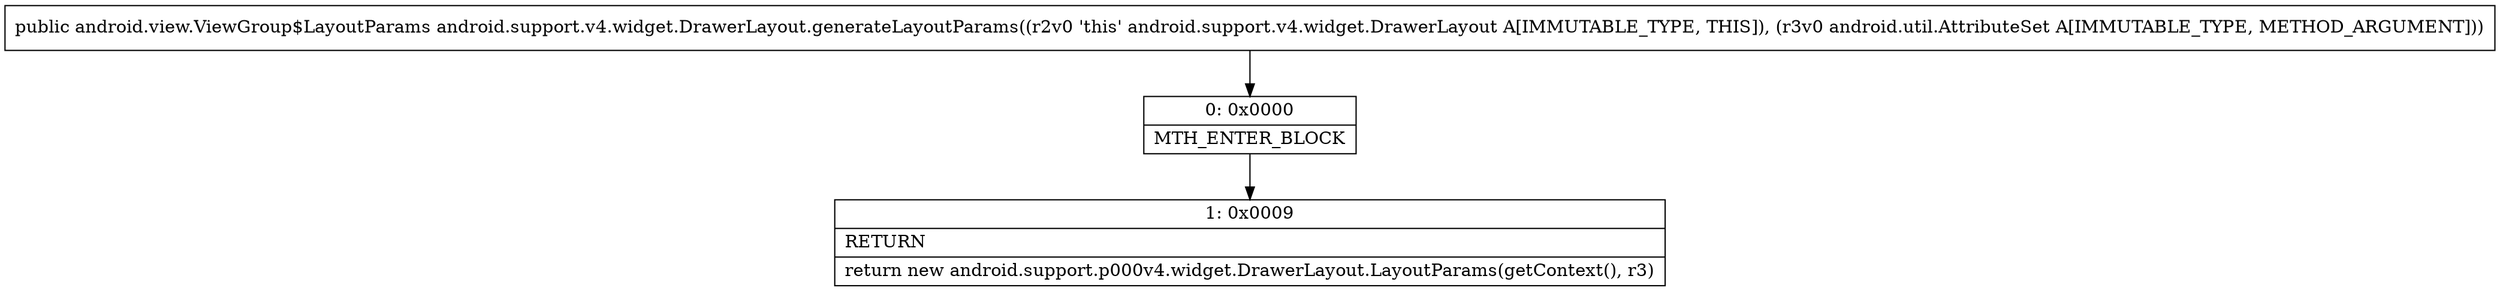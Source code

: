 digraph "CFG forandroid.support.v4.widget.DrawerLayout.generateLayoutParams(Landroid\/util\/AttributeSet;)Landroid\/view\/ViewGroup$LayoutParams;" {
Node_0 [shape=record,label="{0\:\ 0x0000|MTH_ENTER_BLOCK\l}"];
Node_1 [shape=record,label="{1\:\ 0x0009|RETURN\l|return new android.support.p000v4.widget.DrawerLayout.LayoutParams(getContext(), r3)\l}"];
MethodNode[shape=record,label="{public android.view.ViewGroup$LayoutParams android.support.v4.widget.DrawerLayout.generateLayoutParams((r2v0 'this' android.support.v4.widget.DrawerLayout A[IMMUTABLE_TYPE, THIS]), (r3v0 android.util.AttributeSet A[IMMUTABLE_TYPE, METHOD_ARGUMENT])) }"];
MethodNode -> Node_0;
Node_0 -> Node_1;
}

